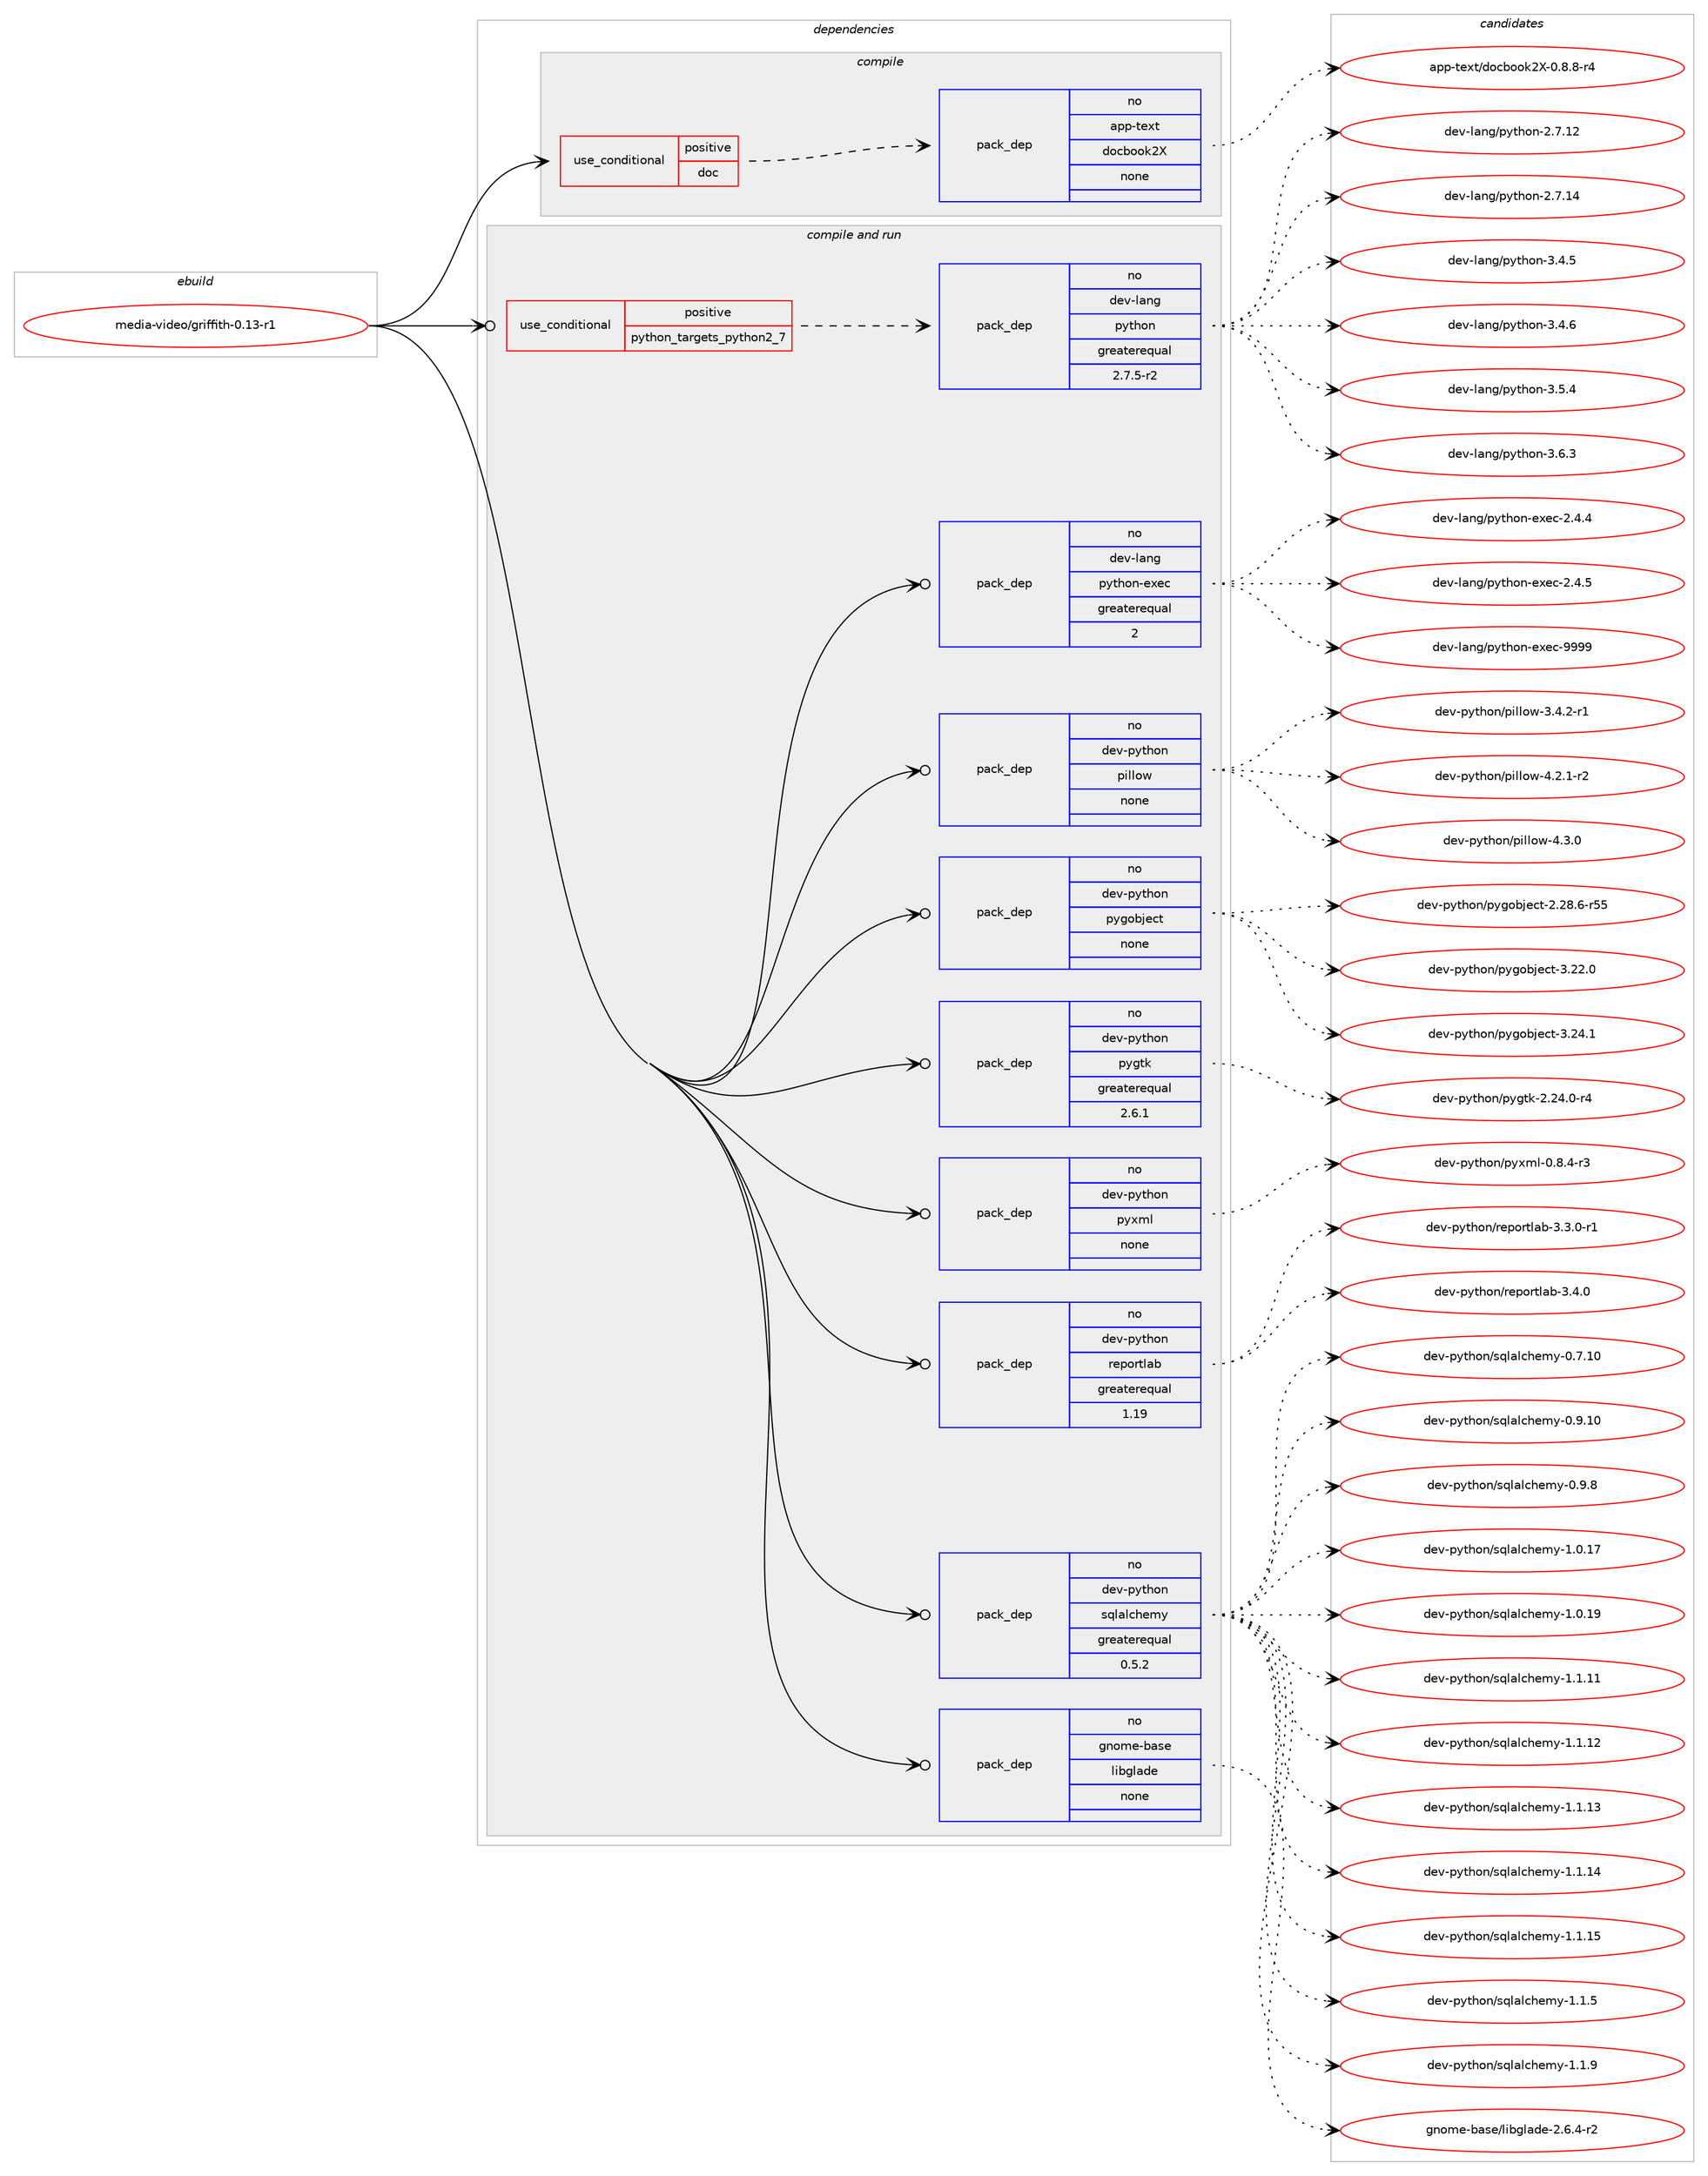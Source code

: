 digraph prolog {

# *************
# Graph options
# *************

newrank=true;
concentrate=true;
compound=true;
graph [rankdir=LR,fontname=Helvetica,fontsize=10,ranksep=1.5];#, ranksep=2.5, nodesep=0.2];
edge  [arrowhead=vee];
node  [fontname=Helvetica,fontsize=10];

# **********
# The ebuild
# **********

subgraph cluster_leftcol {
color=gray;
rank=same;
label=<<i>ebuild</i>>;
id [label="media-video/griffith-0.13-r1", color=red, width=4, href="../media-video/griffith-0.13-r1.svg"];
}

# ****************
# The dependencies
# ****************

subgraph cluster_midcol {
color=gray;
label=<<i>dependencies</i>>;
subgraph cluster_compile {
fillcolor="#eeeeee";
style=filled;
label=<<i>compile</i>>;
subgraph cond96298 {
dependency392030 [label=<<TABLE BORDER="0" CELLBORDER="1" CELLSPACING="0" CELLPADDING="4"><TR><TD ROWSPAN="3" CELLPADDING="10">use_conditional</TD></TR><TR><TD>positive</TD></TR><TR><TD>doc</TD></TR></TABLE>>, shape=none, color=red];
subgraph pack289376 {
dependency392031 [label=<<TABLE BORDER="0" CELLBORDER="1" CELLSPACING="0" CELLPADDING="4" WIDTH="220"><TR><TD ROWSPAN="6" CELLPADDING="30">pack_dep</TD></TR><TR><TD WIDTH="110">no</TD></TR><TR><TD>app-text</TD></TR><TR><TD>docbook2X</TD></TR><TR><TD>none</TD></TR><TR><TD></TD></TR></TABLE>>, shape=none, color=blue];
}
dependency392030:e -> dependency392031:w [weight=20,style="dashed",arrowhead="vee"];
}
id:e -> dependency392030:w [weight=20,style="solid",arrowhead="vee"];
}
subgraph cluster_compileandrun {
fillcolor="#eeeeee";
style=filled;
label=<<i>compile and run</i>>;
subgraph cond96299 {
dependency392032 [label=<<TABLE BORDER="0" CELLBORDER="1" CELLSPACING="0" CELLPADDING="4"><TR><TD ROWSPAN="3" CELLPADDING="10">use_conditional</TD></TR><TR><TD>positive</TD></TR><TR><TD>python_targets_python2_7</TD></TR></TABLE>>, shape=none, color=red];
subgraph pack289377 {
dependency392033 [label=<<TABLE BORDER="0" CELLBORDER="1" CELLSPACING="0" CELLPADDING="4" WIDTH="220"><TR><TD ROWSPAN="6" CELLPADDING="30">pack_dep</TD></TR><TR><TD WIDTH="110">no</TD></TR><TR><TD>dev-lang</TD></TR><TR><TD>python</TD></TR><TR><TD>greaterequal</TD></TR><TR><TD>2.7.5-r2</TD></TR></TABLE>>, shape=none, color=blue];
}
dependency392032:e -> dependency392033:w [weight=20,style="dashed",arrowhead="vee"];
}
id:e -> dependency392032:w [weight=20,style="solid",arrowhead="odotvee"];
subgraph pack289378 {
dependency392034 [label=<<TABLE BORDER="0" CELLBORDER="1" CELLSPACING="0" CELLPADDING="4" WIDTH="220"><TR><TD ROWSPAN="6" CELLPADDING="30">pack_dep</TD></TR><TR><TD WIDTH="110">no</TD></TR><TR><TD>dev-lang</TD></TR><TR><TD>python-exec</TD></TR><TR><TD>greaterequal</TD></TR><TR><TD>2</TD></TR></TABLE>>, shape=none, color=blue];
}
id:e -> dependency392034:w [weight=20,style="solid",arrowhead="odotvee"];
subgraph pack289379 {
dependency392035 [label=<<TABLE BORDER="0" CELLBORDER="1" CELLSPACING="0" CELLPADDING="4" WIDTH="220"><TR><TD ROWSPAN="6" CELLPADDING="30">pack_dep</TD></TR><TR><TD WIDTH="110">no</TD></TR><TR><TD>dev-python</TD></TR><TR><TD>pillow</TD></TR><TR><TD>none</TD></TR><TR><TD></TD></TR></TABLE>>, shape=none, color=blue];
}
id:e -> dependency392035:w [weight=20,style="solid",arrowhead="odotvee"];
subgraph pack289380 {
dependency392036 [label=<<TABLE BORDER="0" CELLBORDER="1" CELLSPACING="0" CELLPADDING="4" WIDTH="220"><TR><TD ROWSPAN="6" CELLPADDING="30">pack_dep</TD></TR><TR><TD WIDTH="110">no</TD></TR><TR><TD>dev-python</TD></TR><TR><TD>pygobject</TD></TR><TR><TD>none</TD></TR><TR><TD></TD></TR></TABLE>>, shape=none, color=blue];
}
id:e -> dependency392036:w [weight=20,style="solid",arrowhead="odotvee"];
subgraph pack289381 {
dependency392037 [label=<<TABLE BORDER="0" CELLBORDER="1" CELLSPACING="0" CELLPADDING="4" WIDTH="220"><TR><TD ROWSPAN="6" CELLPADDING="30">pack_dep</TD></TR><TR><TD WIDTH="110">no</TD></TR><TR><TD>dev-python</TD></TR><TR><TD>pygtk</TD></TR><TR><TD>greaterequal</TD></TR><TR><TD>2.6.1</TD></TR></TABLE>>, shape=none, color=blue];
}
id:e -> dependency392037:w [weight=20,style="solid",arrowhead="odotvee"];
subgraph pack289382 {
dependency392038 [label=<<TABLE BORDER="0" CELLBORDER="1" CELLSPACING="0" CELLPADDING="4" WIDTH="220"><TR><TD ROWSPAN="6" CELLPADDING="30">pack_dep</TD></TR><TR><TD WIDTH="110">no</TD></TR><TR><TD>dev-python</TD></TR><TR><TD>pyxml</TD></TR><TR><TD>none</TD></TR><TR><TD></TD></TR></TABLE>>, shape=none, color=blue];
}
id:e -> dependency392038:w [weight=20,style="solid",arrowhead="odotvee"];
subgraph pack289383 {
dependency392039 [label=<<TABLE BORDER="0" CELLBORDER="1" CELLSPACING="0" CELLPADDING="4" WIDTH="220"><TR><TD ROWSPAN="6" CELLPADDING="30">pack_dep</TD></TR><TR><TD WIDTH="110">no</TD></TR><TR><TD>dev-python</TD></TR><TR><TD>reportlab</TD></TR><TR><TD>greaterequal</TD></TR><TR><TD>1.19</TD></TR></TABLE>>, shape=none, color=blue];
}
id:e -> dependency392039:w [weight=20,style="solid",arrowhead="odotvee"];
subgraph pack289384 {
dependency392040 [label=<<TABLE BORDER="0" CELLBORDER="1" CELLSPACING="0" CELLPADDING="4" WIDTH="220"><TR><TD ROWSPAN="6" CELLPADDING="30">pack_dep</TD></TR><TR><TD WIDTH="110">no</TD></TR><TR><TD>dev-python</TD></TR><TR><TD>sqlalchemy</TD></TR><TR><TD>greaterequal</TD></TR><TR><TD>0.5.2</TD></TR></TABLE>>, shape=none, color=blue];
}
id:e -> dependency392040:w [weight=20,style="solid",arrowhead="odotvee"];
subgraph pack289385 {
dependency392041 [label=<<TABLE BORDER="0" CELLBORDER="1" CELLSPACING="0" CELLPADDING="4" WIDTH="220"><TR><TD ROWSPAN="6" CELLPADDING="30">pack_dep</TD></TR><TR><TD WIDTH="110">no</TD></TR><TR><TD>gnome-base</TD></TR><TR><TD>libglade</TD></TR><TR><TD>none</TD></TR><TR><TD></TD></TR></TABLE>>, shape=none, color=blue];
}
id:e -> dependency392041:w [weight=20,style="solid",arrowhead="odotvee"];
}
subgraph cluster_run {
fillcolor="#eeeeee";
style=filled;
label=<<i>run</i>>;
}
}

# **************
# The candidates
# **************

subgraph cluster_choices {
rank=same;
color=gray;
label=<<i>candidates</i>>;

subgraph choice289376 {
color=black;
nodesep=1;
choice971121124511610112011647100111999811111110750884548465646564511452 [label="app-text/docbook2X-0.8.8-r4", color=red, width=4,href="../app-text/docbook2X-0.8.8-r4.svg"];
dependency392031:e -> choice971121124511610112011647100111999811111110750884548465646564511452:w [style=dotted,weight="100"];
}
subgraph choice289377 {
color=black;
nodesep=1;
choice10010111845108971101034711212111610411111045504655464950 [label="dev-lang/python-2.7.12", color=red, width=4,href="../dev-lang/python-2.7.12.svg"];
choice10010111845108971101034711212111610411111045504655464952 [label="dev-lang/python-2.7.14", color=red, width=4,href="../dev-lang/python-2.7.14.svg"];
choice100101118451089711010347112121116104111110455146524653 [label="dev-lang/python-3.4.5", color=red, width=4,href="../dev-lang/python-3.4.5.svg"];
choice100101118451089711010347112121116104111110455146524654 [label="dev-lang/python-3.4.6", color=red, width=4,href="../dev-lang/python-3.4.6.svg"];
choice100101118451089711010347112121116104111110455146534652 [label="dev-lang/python-3.5.4", color=red, width=4,href="../dev-lang/python-3.5.4.svg"];
choice100101118451089711010347112121116104111110455146544651 [label="dev-lang/python-3.6.3", color=red, width=4,href="../dev-lang/python-3.6.3.svg"];
dependency392033:e -> choice10010111845108971101034711212111610411111045504655464950:w [style=dotted,weight="100"];
dependency392033:e -> choice10010111845108971101034711212111610411111045504655464952:w [style=dotted,weight="100"];
dependency392033:e -> choice100101118451089711010347112121116104111110455146524653:w [style=dotted,weight="100"];
dependency392033:e -> choice100101118451089711010347112121116104111110455146524654:w [style=dotted,weight="100"];
dependency392033:e -> choice100101118451089711010347112121116104111110455146534652:w [style=dotted,weight="100"];
dependency392033:e -> choice100101118451089711010347112121116104111110455146544651:w [style=dotted,weight="100"];
}
subgraph choice289378 {
color=black;
nodesep=1;
choice1001011184510897110103471121211161041111104510112010199455046524652 [label="dev-lang/python-exec-2.4.4", color=red, width=4,href="../dev-lang/python-exec-2.4.4.svg"];
choice1001011184510897110103471121211161041111104510112010199455046524653 [label="dev-lang/python-exec-2.4.5", color=red, width=4,href="../dev-lang/python-exec-2.4.5.svg"];
choice10010111845108971101034711212111610411111045101120101994557575757 [label="dev-lang/python-exec-9999", color=red, width=4,href="../dev-lang/python-exec-9999.svg"];
dependency392034:e -> choice1001011184510897110103471121211161041111104510112010199455046524652:w [style=dotted,weight="100"];
dependency392034:e -> choice1001011184510897110103471121211161041111104510112010199455046524653:w [style=dotted,weight="100"];
dependency392034:e -> choice10010111845108971101034711212111610411111045101120101994557575757:w [style=dotted,weight="100"];
}
subgraph choice289379 {
color=black;
nodesep=1;
choice10010111845112121116104111110471121051081081111194551465246504511449 [label="dev-python/pillow-3.4.2-r1", color=red, width=4,href="../dev-python/pillow-3.4.2-r1.svg"];
choice10010111845112121116104111110471121051081081111194552465046494511450 [label="dev-python/pillow-4.2.1-r2", color=red, width=4,href="../dev-python/pillow-4.2.1-r2.svg"];
choice1001011184511212111610411111047112105108108111119455246514648 [label="dev-python/pillow-4.3.0", color=red, width=4,href="../dev-python/pillow-4.3.0.svg"];
dependency392035:e -> choice10010111845112121116104111110471121051081081111194551465246504511449:w [style=dotted,weight="100"];
dependency392035:e -> choice10010111845112121116104111110471121051081081111194552465046494511450:w [style=dotted,weight="100"];
dependency392035:e -> choice1001011184511212111610411111047112105108108111119455246514648:w [style=dotted,weight="100"];
}
subgraph choice289380 {
color=black;
nodesep=1;
choice1001011184511212111610411111047112121103111981061019911645504650564654451145353 [label="dev-python/pygobject-2.28.6-r55", color=red, width=4,href="../dev-python/pygobject-2.28.6-r55.svg"];
choice1001011184511212111610411111047112121103111981061019911645514650504648 [label="dev-python/pygobject-3.22.0", color=red, width=4,href="../dev-python/pygobject-3.22.0.svg"];
choice1001011184511212111610411111047112121103111981061019911645514650524649 [label="dev-python/pygobject-3.24.1", color=red, width=4,href="../dev-python/pygobject-3.24.1.svg"];
dependency392036:e -> choice1001011184511212111610411111047112121103111981061019911645504650564654451145353:w [style=dotted,weight="100"];
dependency392036:e -> choice1001011184511212111610411111047112121103111981061019911645514650504648:w [style=dotted,weight="100"];
dependency392036:e -> choice1001011184511212111610411111047112121103111981061019911645514650524649:w [style=dotted,weight="100"];
}
subgraph choice289381 {
color=black;
nodesep=1;
choice1001011184511212111610411111047112121103116107455046505246484511452 [label="dev-python/pygtk-2.24.0-r4", color=red, width=4,href="../dev-python/pygtk-2.24.0-r4.svg"];
dependency392037:e -> choice1001011184511212111610411111047112121103116107455046505246484511452:w [style=dotted,weight="100"];
}
subgraph choice289382 {
color=black;
nodesep=1;
choice10010111845112121116104111110471121211201091084548465646524511451 [label="dev-python/pyxml-0.8.4-r3", color=red, width=4,href="../dev-python/pyxml-0.8.4-r3.svg"];
dependency392038:e -> choice10010111845112121116104111110471121211201091084548465646524511451:w [style=dotted,weight="100"];
}
subgraph choice289383 {
color=black;
nodesep=1;
choice100101118451121211161041111104711410111211111411610897984551465146484511449 [label="dev-python/reportlab-3.3.0-r1", color=red, width=4,href="../dev-python/reportlab-3.3.0-r1.svg"];
choice10010111845112121116104111110471141011121111141161089798455146524648 [label="dev-python/reportlab-3.4.0", color=red, width=4,href="../dev-python/reportlab-3.4.0.svg"];
dependency392039:e -> choice100101118451121211161041111104711410111211111411610897984551465146484511449:w [style=dotted,weight="100"];
dependency392039:e -> choice10010111845112121116104111110471141011121111141161089798455146524648:w [style=dotted,weight="100"];
}
subgraph choice289384 {
color=black;
nodesep=1;
choice1001011184511212111610411111047115113108971089910410110912145484655464948 [label="dev-python/sqlalchemy-0.7.10", color=red, width=4,href="../dev-python/sqlalchemy-0.7.10.svg"];
choice1001011184511212111610411111047115113108971089910410110912145484657464948 [label="dev-python/sqlalchemy-0.9.10", color=red, width=4,href="../dev-python/sqlalchemy-0.9.10.svg"];
choice10010111845112121116104111110471151131089710899104101109121454846574656 [label="dev-python/sqlalchemy-0.9.8", color=red, width=4,href="../dev-python/sqlalchemy-0.9.8.svg"];
choice1001011184511212111610411111047115113108971089910410110912145494648464955 [label="dev-python/sqlalchemy-1.0.17", color=red, width=4,href="../dev-python/sqlalchemy-1.0.17.svg"];
choice1001011184511212111610411111047115113108971089910410110912145494648464957 [label="dev-python/sqlalchemy-1.0.19", color=red, width=4,href="../dev-python/sqlalchemy-1.0.19.svg"];
choice1001011184511212111610411111047115113108971089910410110912145494649464949 [label="dev-python/sqlalchemy-1.1.11", color=red, width=4,href="../dev-python/sqlalchemy-1.1.11.svg"];
choice1001011184511212111610411111047115113108971089910410110912145494649464950 [label="dev-python/sqlalchemy-1.1.12", color=red, width=4,href="../dev-python/sqlalchemy-1.1.12.svg"];
choice1001011184511212111610411111047115113108971089910410110912145494649464951 [label="dev-python/sqlalchemy-1.1.13", color=red, width=4,href="../dev-python/sqlalchemy-1.1.13.svg"];
choice1001011184511212111610411111047115113108971089910410110912145494649464952 [label="dev-python/sqlalchemy-1.1.14", color=red, width=4,href="../dev-python/sqlalchemy-1.1.14.svg"];
choice1001011184511212111610411111047115113108971089910410110912145494649464953 [label="dev-python/sqlalchemy-1.1.15", color=red, width=4,href="../dev-python/sqlalchemy-1.1.15.svg"];
choice10010111845112121116104111110471151131089710899104101109121454946494653 [label="dev-python/sqlalchemy-1.1.5", color=red, width=4,href="../dev-python/sqlalchemy-1.1.5.svg"];
choice10010111845112121116104111110471151131089710899104101109121454946494657 [label="dev-python/sqlalchemy-1.1.9", color=red, width=4,href="../dev-python/sqlalchemy-1.1.9.svg"];
dependency392040:e -> choice1001011184511212111610411111047115113108971089910410110912145484655464948:w [style=dotted,weight="100"];
dependency392040:e -> choice1001011184511212111610411111047115113108971089910410110912145484657464948:w [style=dotted,weight="100"];
dependency392040:e -> choice10010111845112121116104111110471151131089710899104101109121454846574656:w [style=dotted,weight="100"];
dependency392040:e -> choice1001011184511212111610411111047115113108971089910410110912145494648464955:w [style=dotted,weight="100"];
dependency392040:e -> choice1001011184511212111610411111047115113108971089910410110912145494648464957:w [style=dotted,weight="100"];
dependency392040:e -> choice1001011184511212111610411111047115113108971089910410110912145494649464949:w [style=dotted,weight="100"];
dependency392040:e -> choice1001011184511212111610411111047115113108971089910410110912145494649464950:w [style=dotted,weight="100"];
dependency392040:e -> choice1001011184511212111610411111047115113108971089910410110912145494649464951:w [style=dotted,weight="100"];
dependency392040:e -> choice1001011184511212111610411111047115113108971089910410110912145494649464952:w [style=dotted,weight="100"];
dependency392040:e -> choice1001011184511212111610411111047115113108971089910410110912145494649464953:w [style=dotted,weight="100"];
dependency392040:e -> choice10010111845112121116104111110471151131089710899104101109121454946494653:w [style=dotted,weight="100"];
dependency392040:e -> choice10010111845112121116104111110471151131089710899104101109121454946494657:w [style=dotted,weight="100"];
}
subgraph choice289385 {
color=black;
nodesep=1;
choice1031101111091014598971151014710810598103108971001014550465446524511450 [label="gnome-base/libglade-2.6.4-r2", color=red, width=4,href="../gnome-base/libglade-2.6.4-r2.svg"];
dependency392041:e -> choice1031101111091014598971151014710810598103108971001014550465446524511450:w [style=dotted,weight="100"];
}
}

}
